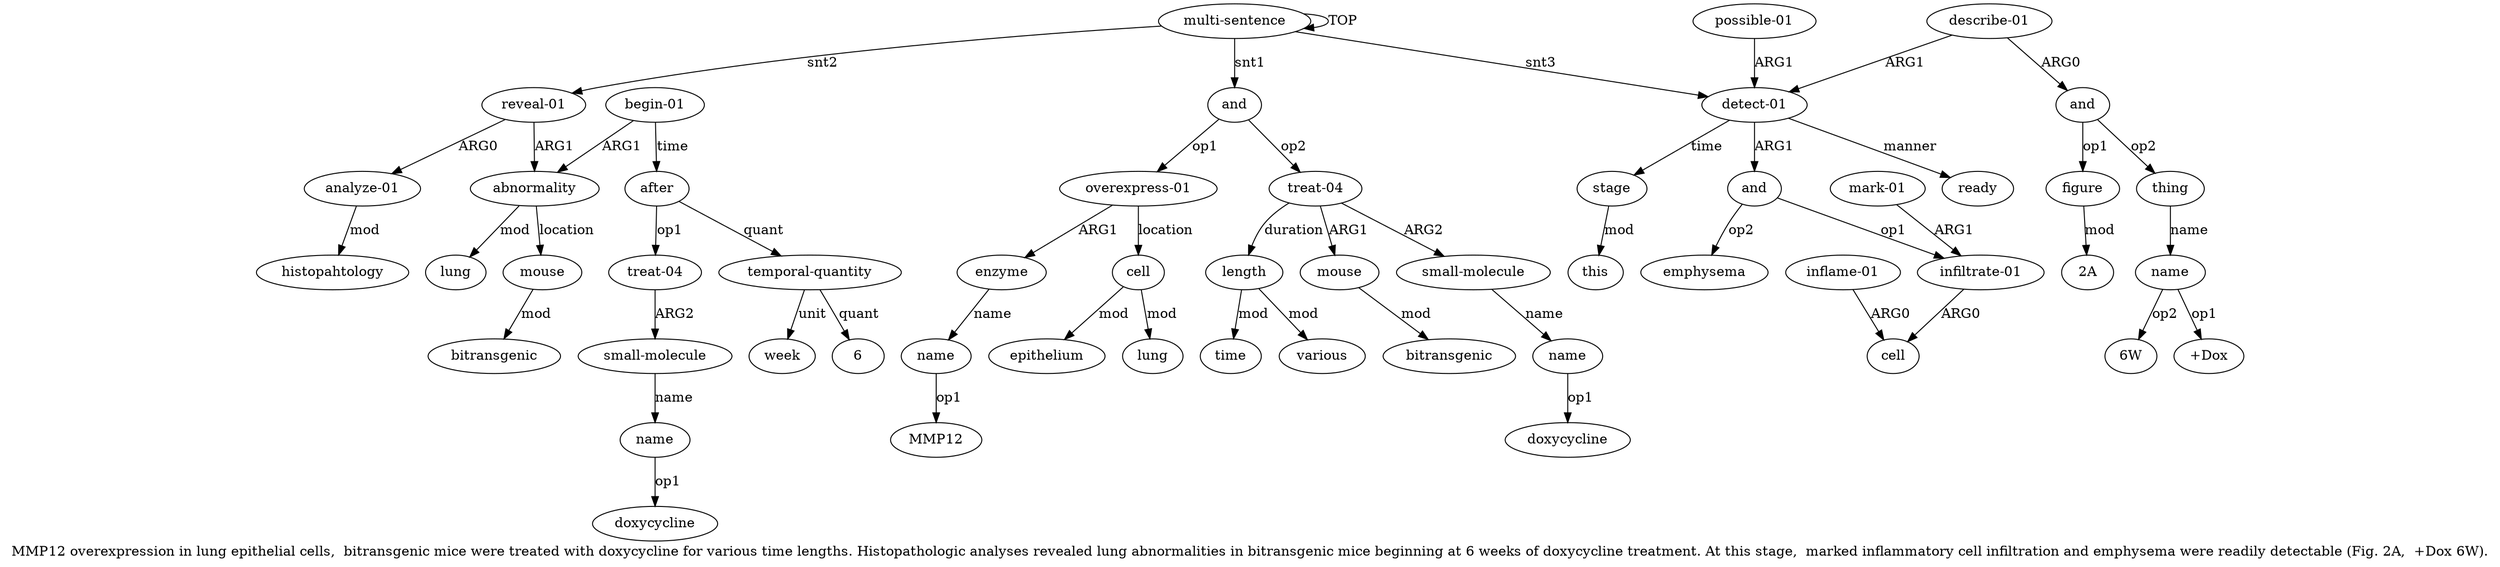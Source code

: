 digraph  {
	graph [label="MMP12 overexpression in lung epithelial cells,  bitransgenic mice were treated with doxycycline for various time lengths. Histopathologic \
analyses revealed lung abnormalities in bitransgenic mice beginning at 6 weeks of doxycycline treatment. At this stage,  marked \
inflammatory cell infiltration and emphysema were readily detectable (Fig. 2A,  +Dox 6W)."];
	node [label="\N"];
	a20	 [color=black,
		gold_ind=20,
		gold_label=lung,
		label=lung,
		test_ind=20,
		test_label=lung];
	a21	 [color=black,
		gold_ind=21,
		gold_label=mouse,
		label=mouse,
		test_ind=21,
		test_label=mouse];
	a22	 [color=black,
		gold_ind=22,
		gold_label=bitransgenic,
		label=bitransgenic,
		test_ind=22,
		test_label=bitransgenic];
	a21 -> a22 [key=0,
	color=black,
	gold_label=mod,
	label=mod,
	test_label=mod];
a23 [color=black,
	gold_ind=23,
	gold_label="begin-01",
	label="begin-01",
	test_ind=23,
	test_label="begin-01"];
a24 [color=black,
	gold_ind=24,
	gold_label=after,
	label=after,
	test_ind=24,
	test_label=after];
a23 -> a24 [key=0,
color=black,
gold_label=time,
label=time,
test_label=time];
a19 [color=black,
gold_ind=19,
gold_label=abnormality,
label=abnormality,
test_ind=19,
test_label=abnormality];
a23 -> a19 [key=0,
color=black,
gold_label=ARG1,
label=ARG1,
test_label=ARG1];
a25 [color=black,
gold_ind=25,
gold_label="treat-04",
label="treat-04",
test_ind=25,
test_label="treat-04"];
a24 -> a25 [key=0,
color=black,
gold_label=op1,
label=op1,
test_label=op1];
a28 [color=black,
gold_ind=28,
gold_label="temporal-quantity",
label="temporal-quantity",
test_ind=28,
test_label="temporal-quantity"];
a24 -> a28 [key=0,
color=black,
gold_label=quant,
label=quant,
test_label=quant];
a26 [color=black,
gold_ind=26,
gold_label="small-molecule",
label="small-molecule",
test_ind=26,
test_label="small-molecule"];
a25 -> a26 [key=0,
color=black,
gold_label=ARG2,
label=ARG2,
test_label=ARG2];
a27 [color=black,
gold_ind=27,
gold_label=name,
label=name,
test_ind=27,
test_label=name];
a26 -> a27 [key=0,
color=black,
gold_label=name,
label=name,
test_label=name];
"a27 doxycycline" [color=black,
gold_ind=-1,
gold_label=doxycycline,
label=doxycycline,
test_ind=-1,
test_label=doxycycline];
a27 -> "a27 doxycycline" [key=0,
color=black,
gold_label=op1,
label=op1,
test_label=op1];
a29 [color=black,
gold_ind=29,
gold_label=week,
label=week,
test_ind=29,
test_label=week];
a28 -> a29 [key=0,
color=black,
gold_label=unit,
label=unit,
test_label=unit];
"a28 6" [color=black,
gold_ind=-1,
gold_label=6,
label=6,
test_ind=-1,
test_label=6];
a28 -> "a28 6" [key=0,
color=black,
gold_label=quant,
label=quant,
test_label=quant];
a31 [color=black,
gold_ind=31,
gold_label=and,
label=and,
test_ind=31,
test_label=and];
a36 [color=black,
gold_ind=36,
gold_label=emphysema,
label=emphysema,
test_ind=36,
test_label=emphysema];
a31 -> a36 [key=0,
color=black,
gold_label=op2,
label=op2,
test_label=op2];
a32 [color=black,
gold_ind=32,
gold_label="infiltrate-01",
label="infiltrate-01",
test_ind=32,
test_label="infiltrate-01"];
a31 -> a32 [key=0,
color=black,
gold_label=op1,
label=op1,
test_label=op1];
"a45 +Dox" [color=black,
gold_ind=-1,
gold_label="+Dox",
label="+Dox",
test_ind=-1,
test_label="+Dox"];
a30 [color=black,
gold_ind=30,
gold_label="detect-01",
label="detect-01",
test_ind=30,
test_label="detect-01"];
a30 -> a31 [key=0,
color=black,
gold_label=ARG1,
label=ARG1,
test_label=ARG1];
a39 [color=black,
gold_ind=39,
gold_label=stage,
label=stage,
test_ind=39,
test_label=stage];
a30 -> a39 [key=0,
color=black,
gold_label=time,
label=time,
test_label=time];
a38 [color=black,
gold_ind=38,
gold_label=ready,
label=ready,
test_ind=38,
test_label=ready];
a30 -> a38 [key=0,
color=black,
gold_label=manner,
label=manner,
test_label=manner];
"a12 doxycycline" [color=black,
gold_ind=-1,
gold_label=doxycycline,
label=doxycycline,
test_ind=-1,
test_label=doxycycline];
a37 [color=black,
gold_ind=37,
gold_label="possible-01",
label="possible-01",
test_ind=37,
test_label="possible-01"];
a37 -> a30 [key=0,
color=black,
gold_label=ARG1,
label=ARG1,
test_label=ARG1];
"a43 2A" [color=black,
gold_ind=-1,
gold_label="2A",
label="2A",
test_ind=-1,
test_label="2A"];
a33 [color=black,
gold_ind=33,
gold_label=cell,
label=cell,
test_ind=33,
test_label=cell];
a35 [color=black,
gold_ind=35,
gold_label="mark-01",
label="mark-01",
test_ind=35,
test_label="mark-01"];
a35 -> a32 [key=0,
color=black,
gold_label=ARG1,
label=ARG1,
test_label=ARG1];
a34 [color=black,
gold_ind=34,
gold_label="inflame-01",
label="inflame-01",
test_ind=34,
test_label="inflame-01"];
a34 -> a33 [key=0,
color=black,
gold_label=ARG0,
label=ARG0,
test_label=ARG0];
a32 -> a33 [key=0,
color=black,
gold_label=ARG0,
label=ARG0,
test_label=ARG0];
a15 [color=black,
gold_ind=15,
gold_label=various,
label=various,
test_ind=15,
test_label=various];
a14 [color=black,
gold_ind=14,
gold_label=time,
label=time,
test_ind=14,
test_label=time];
a17 [color=black,
gold_ind=17,
gold_label="analyze-01",
label="analyze-01",
test_ind=17,
test_label="analyze-01"];
a18 [color=black,
gold_ind=18,
gold_label=histopahtology,
label=histopahtology,
test_ind=18,
test_label=histopahtology];
a17 -> a18 [key=0,
color=black,
gold_label=mod,
label=mod,
test_label=mod];
a16 [color=black,
gold_ind=16,
gold_label="reveal-01",
label="reveal-01",
test_ind=16,
test_label="reveal-01"];
a16 -> a17 [key=0,
color=black,
gold_label=ARG0,
label=ARG0,
test_label=ARG0];
a16 -> a19 [key=0,
color=black,
gold_label=ARG1,
label=ARG1,
test_label=ARG1];
a11 [color=black,
gold_ind=11,
gold_label="small-molecule",
label="small-molecule",
test_ind=11,
test_label="small-molecule"];
a12 [color=black,
gold_ind=12,
gold_label=name,
label=name,
test_ind=12,
test_label=name];
a11 -> a12 [key=0,
color=black,
gold_label=name,
label=name,
test_label=name];
a10 [color=black,
gold_ind=10,
gold_label=bitransgenic,
label=bitransgenic,
test_ind=10,
test_label=bitransgenic];
a13 [color=black,
gold_ind=13,
gold_label=length,
label=length,
test_ind=13,
test_label=length];
a13 -> a15 [key=0,
color=black,
gold_label=mod,
label=mod,
test_label=mod];
a13 -> a14 [key=0,
color=black,
gold_label=mod,
label=mod,
test_label=mod];
a12 -> "a12 doxycycline" [key=0,
color=black,
gold_label=op1,
label=op1,
test_label=op1];
a40 [color=black,
gold_ind=40,
gold_label=this,
label=this,
test_ind=40,
test_label=this];
a39 -> a40 [key=0,
color=black,
gold_label=mod,
label=mod,
test_label=mod];
a19 -> a20 [key=0,
color=black,
gold_label=mod,
label=mod,
test_label=mod];
a19 -> a21 [key=0,
color=black,
gold_label=location,
label=location,
test_label=location];
a1 [color=black,
gold_ind=1,
gold_label=and,
label=and,
test_ind=1,
test_label=and];
a2 [color=black,
gold_ind=2,
gold_label="overexpress-01",
label="overexpress-01",
test_ind=2,
test_label="overexpress-01"];
a1 -> a2 [key=0,
color=black,
gold_label=op1,
label=op1,
test_label=op1];
a8 [color=black,
gold_ind=8,
gold_label="treat-04",
label="treat-04",
test_ind=8,
test_label="treat-04"];
a1 -> a8 [key=0,
color=black,
gold_label=op2,
label=op2,
test_label=op2];
a0 [color=black,
gold_ind=0,
gold_label="multi-sentence",
label="multi-sentence",
test_ind=0,
test_label="multi-sentence"];
a0 -> a30 [key=0,
color=black,
gold_label=snt3,
label=snt3,
test_label=snt3];
a0 -> a16 [key=0,
color=black,
gold_label=snt2,
label=snt2,
test_label=snt2];
a0 -> a1 [key=0,
color=black,
gold_label=snt1,
label=snt1,
test_label=snt1];
a0 -> a0 [key=0,
color=black,
gold_label=TOP,
label=TOP,
test_label=TOP];
a3 [color=black,
gold_ind=3,
gold_label=enzyme,
label=enzyme,
test_ind=3,
test_label=enzyme];
a4 [color=black,
gold_ind=4,
gold_label=name,
label=name,
test_ind=4,
test_label=name];
a3 -> a4 [key=0,
color=black,
gold_label=name,
label=name,
test_label=name];
a2 -> a3 [key=0,
color=black,
gold_label=ARG1,
label=ARG1,
test_label=ARG1];
a5 [color=black,
gold_ind=5,
gold_label=cell,
label=cell,
test_ind=5,
test_label=cell];
a2 -> a5 [key=0,
color=black,
gold_label=location,
label=location,
test_label=location];
a7 [color=black,
gold_ind=7,
gold_label=lung,
label=lung,
test_ind=7,
test_label=lung];
a5 -> a7 [key=0,
color=black,
gold_label=mod,
label=mod,
test_label=mod];
a6 [color=black,
gold_ind=6,
gold_label=epithelium,
label=epithelium,
test_ind=6,
test_label=epithelium];
a5 -> a6 [key=0,
color=black,
gold_label=mod,
label=mod,
test_label=mod];
"a4 MMP12" [color=black,
gold_ind=-1,
gold_label=MMP12,
label=MMP12,
test_ind=-1,
test_label=MMP12];
a4 -> "a4 MMP12" [key=0,
color=black,
gold_label=op1,
label=op1,
test_label=op1];
a9 [color=black,
gold_ind=9,
gold_label=mouse,
label=mouse,
test_ind=9,
test_label=mouse];
a9 -> a10 [key=0,
color=black,
gold_label=mod,
label=mod,
test_label=mod];
a8 -> a11 [key=0,
color=black,
gold_label=ARG2,
label=ARG2,
test_label=ARG2];
a8 -> a13 [key=0,
color=black,
gold_label=duration,
label=duration,
test_label=duration];
a8 -> a9 [key=0,
color=black,
gold_label=ARG1,
label=ARG1,
test_label=ARG1];
"a45 6W" [color=black,
gold_ind=-1,
gold_label="6W",
label="6W",
test_ind=-1,
test_label="6W"];
a44 [color=black,
gold_ind=44,
gold_label=thing,
label=thing,
test_ind=44,
test_label=thing];
a45 [color=black,
gold_ind=45,
gold_label=name,
label=name,
test_ind=45,
test_label=name];
a44 -> a45 [key=0,
color=black,
gold_label=name,
label=name,
test_label=name];
a45 -> "a45 +Dox" [key=0,
color=black,
gold_label=op1,
label=op1,
test_label=op1];
a45 -> "a45 6W" [key=0,
color=black,
gold_label=op2,
label=op2,
test_label=op2];
a42 [color=black,
gold_ind=42,
gold_label=and,
label=and,
test_ind=42,
test_label=and];
a42 -> a44 [key=0,
color=black,
gold_label=op2,
label=op2,
test_label=op2];
a43 [color=black,
gold_ind=43,
gold_label=figure,
label=figure,
test_ind=43,
test_label=figure];
a42 -> a43 [key=0,
color=black,
gold_label=op1,
label=op1,
test_label=op1];
a43 -> "a43 2A" [key=0,
color=black,
gold_label=mod,
label=mod,
test_label=mod];
a41 [color=black,
gold_ind=41,
gold_label="describe-01",
label="describe-01",
test_ind=41,
test_label="describe-01"];
a41 -> a30 [key=0,
color=black,
gold_label=ARG1,
label=ARG1,
test_label=ARG1];
a41 -> a42 [key=0,
color=black,
gold_label=ARG0,
label=ARG0,
test_label=ARG0];
}
